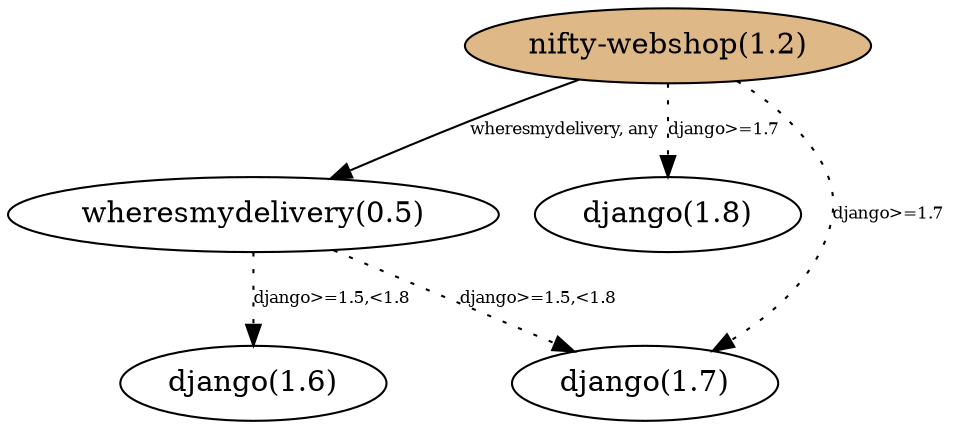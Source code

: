 digraph example2 {

  #nifty11 [label="nifty-webshop(1.1)",fillcolor="burlywood",style="filled"]
  nifty12 [label="nifty-webshop(1.2)",fillcolor="burlywood",style="filled"]
  wheresmydelivery05 [label="wheresmydelivery(0.5)"]
  #wheresmydelivery04 [label="wheresmydelivery(0.4)"]
  #wheresmydelivery03 [label="wheresmydelivery(0.3)"]
  #django19 [label='django(1.9)']
  django18 [label="django(1.8)"]
  django17 [label="django(1.7)"]
  django16 [label="django(1.6)"]
  #django15 [label="django(1.5)"]

  subgraph n2 {
    label = "Case 2"
    #nifty12 -> django19 [label="django>=1.7",style=dotted,fontsize=8]
    nifty12 -> django18 [label="django>=1.7",style=dotted,fontsize=8]
    nifty12 -> django17 [label="django>=1.7",style=dotted,fontsize=8]
    nifty12 -> wheresmydelivery05 [label="wheresmydelivery, any",fontsize=8]
    wheresmydelivery05 -> django17 [label="django>=1.5,<1.8",style=dotted,fontsize=8]
    wheresmydelivery05 -> django16 [label="django>=1.5,<1.8",style=dotted,fontsize=8]
  }  
}